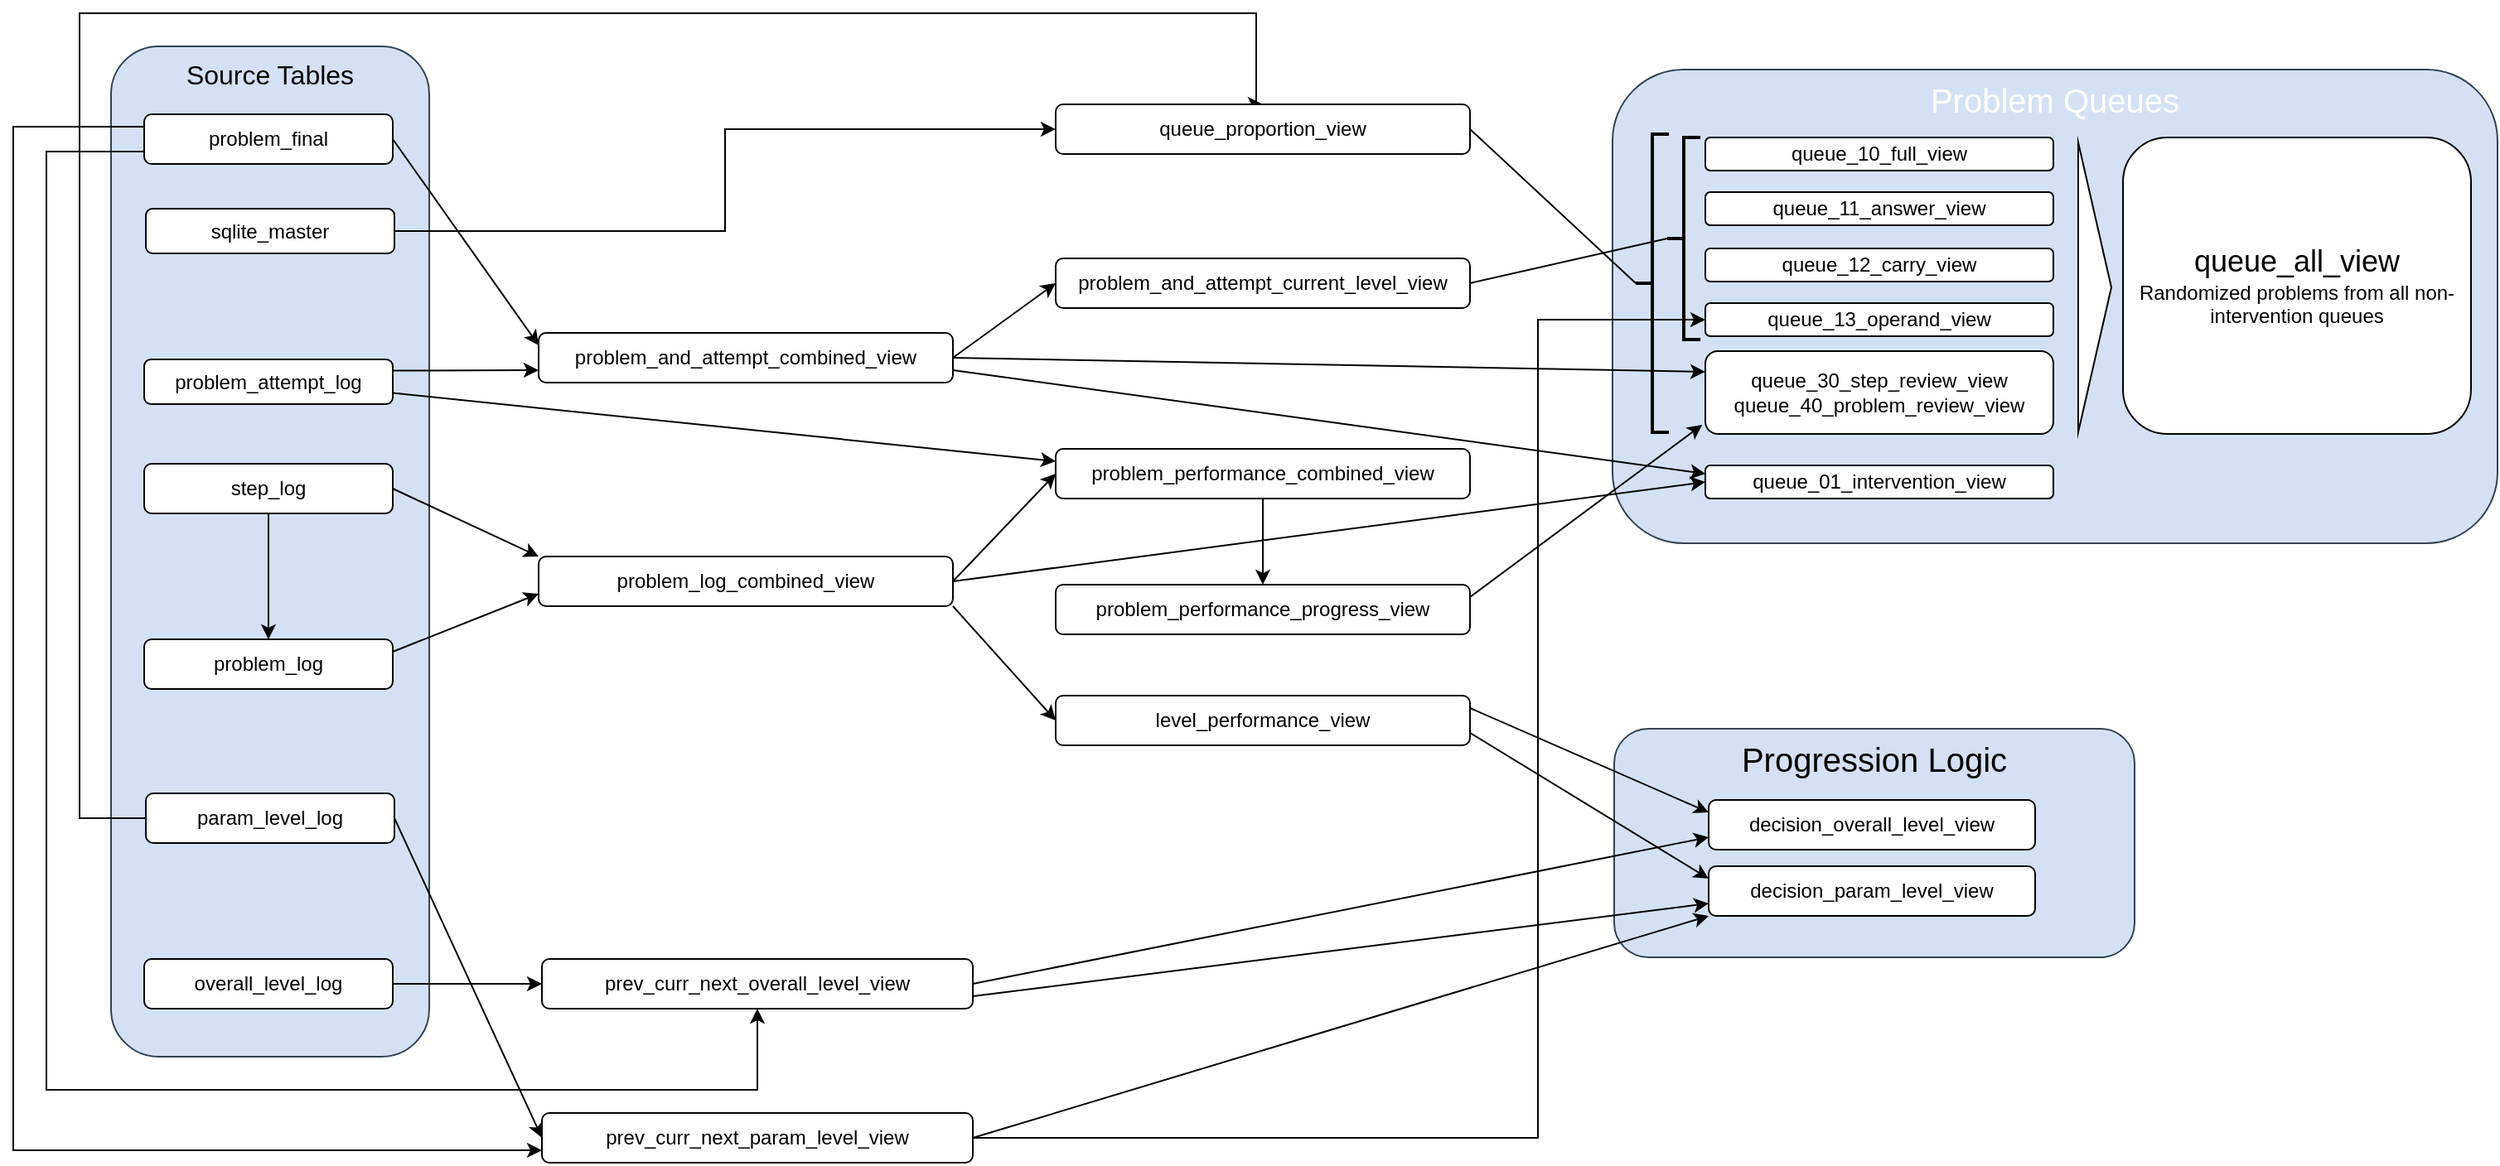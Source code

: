 <mxfile version="27.0.2">
  <diagram name="Page-1" id="GBL-FTdGxKNh3flsDpej">
    <mxGraphModel dx="2526" dy="774" grid="1" gridSize="10" guides="1" tooltips="1" connect="1" arrows="1" fold="1" page="1" pageScale="1" pageWidth="1100" pageHeight="850" math="0" shadow="0">
      <root>
        <mxCell id="0" />
        <mxCell id="1" parent="0" />
        <mxCell id="mYvSoDIpV9AA7xkCmXTC-46" value="&lt;font style=&quot;font-size: 16px;&quot;&gt;Source Tables&lt;/font&gt;" style="rounded=1;whiteSpace=wrap;html=1;fillColor=#D4E1F5;fontColor=#030303;strokeColor=#314354;verticalAlign=top;fontSize=18;" parent="1" vertex="1">
          <mxGeometry x="29" y="60" width="192" height="610" as="geometry" />
        </mxCell>
        <mxCell id="mYvSoDIpV9AA7xkCmXTC-45" value="&lt;font style=&quot;font-size: 20px;&quot;&gt;Progression Logic&lt;/font&gt;" style="rounded=1;whiteSpace=wrap;html=1;fillColor=#D4E1F5;fontColor=#030303;strokeColor=#314354;verticalAlign=top;fontSize=18;" parent="1" vertex="1">
          <mxGeometry x="936" y="472" width="314" height="138" as="geometry" />
        </mxCell>
        <mxCell id="mYvSoDIpV9AA7xkCmXTC-44" value="&lt;font style=&quot;font-size: 20px;&quot;&gt;Problem Queues&lt;/font&gt;" style="rounded=1;whiteSpace=wrap;html=1;fillColor=#D4E1F5;fontColor=light-dark(#ffffff, #030303);strokeColor=#314354;verticalAlign=top;fontSize=18;" parent="1" vertex="1">
          <mxGeometry x="935" y="74" width="534" height="286" as="geometry" />
        </mxCell>
        <mxCell id="mYvSoDIpV9AA7xkCmXTC-1" value="step_log" style="rounded=1;whiteSpace=wrap;html=1;" parent="1" vertex="1">
          <mxGeometry x="49" y="312" width="150" height="30" as="geometry" />
        </mxCell>
        <mxCell id="mYvSoDIpV9AA7xkCmXTC-2" value="problem_log" style="rounded=1;whiteSpace=wrap;html=1;" parent="1" vertex="1">
          <mxGeometry x="49" y="418" width="150" height="30" as="geometry" />
        </mxCell>
        <mxCell id="mYvSoDIpV9AA7xkCmXTC-3" value="" style="endArrow=classic;html=1;rounded=0;exitX=0.5;exitY=1;exitDx=0;exitDy=0;" parent="1" source="mYvSoDIpV9AA7xkCmXTC-1" target="mYvSoDIpV9AA7xkCmXTC-2" edge="1">
          <mxGeometry width="50" height="50" relative="1" as="geometry">
            <mxPoint x="399" y="502" as="sourcePoint" />
            <mxPoint x="449" y="452" as="targetPoint" />
          </mxGeometry>
        </mxCell>
        <mxCell id="mYvSoDIpV9AA7xkCmXTC-4" value="problem_log_combined_view" style="rounded=1;whiteSpace=wrap;html=1;spacingRight=3;spacingLeft=3;" parent="1" vertex="1">
          <mxGeometry x="287" y="368" width="250" height="30" as="geometry" />
        </mxCell>
        <mxCell id="mYvSoDIpV9AA7xkCmXTC-5" value="" style="endArrow=classic;html=1;rounded=0;exitX=1;exitY=0.5;exitDx=0;exitDy=0;entryX=0;entryY=0;entryDx=0;entryDy=0;" parent="1" source="mYvSoDIpV9AA7xkCmXTC-1" target="mYvSoDIpV9AA7xkCmXTC-4" edge="1">
          <mxGeometry width="50" height="50" relative="1" as="geometry">
            <mxPoint x="413" y="502" as="sourcePoint" />
            <mxPoint x="463" y="452" as="targetPoint" />
          </mxGeometry>
        </mxCell>
        <mxCell id="mYvSoDIpV9AA7xkCmXTC-6" value="" style="endArrow=classic;html=1;rounded=0;exitX=1;exitY=0.25;exitDx=0;exitDy=0;entryX=0;entryY=0.75;entryDx=0;entryDy=0;" parent="1" source="mYvSoDIpV9AA7xkCmXTC-2" target="mYvSoDIpV9AA7xkCmXTC-4" edge="1">
          <mxGeometry width="50" height="50" relative="1" as="geometry">
            <mxPoint x="193" y="322" as="sourcePoint" />
            <mxPoint x="233" y="387" as="targetPoint" />
          </mxGeometry>
        </mxCell>
        <mxCell id="mYvSoDIpV9AA7xkCmXTC-7" value="problem_attempt_log" style="rounded=1;whiteSpace=wrap;html=1;spacingLeft=3;spacingRight=3;" parent="1" vertex="1">
          <mxGeometry x="49" y="249" width="150" height="27" as="geometry" />
        </mxCell>
        <mxCell id="mYvSoDIpV9AA7xkCmXTC-8" value="problem_performance_combined_view" style="rounded=1;whiteSpace=wrap;html=1;spacingRight=3;spacingLeft=3;" parent="1" vertex="1">
          <mxGeometry x="599" y="303" width="250" height="30" as="geometry" />
        </mxCell>
        <mxCell id="mYvSoDIpV9AA7xkCmXTC-9" value="" style="endArrow=classic;html=1;rounded=0;exitX=1;exitY=0.75;exitDx=0;exitDy=0;entryX=0;entryY=0.25;entryDx=0;entryDy=0;" parent="1" source="mYvSoDIpV9AA7xkCmXTC-7" target="mYvSoDIpV9AA7xkCmXTC-8" edge="1">
          <mxGeometry width="50" height="50" relative="1" as="geometry">
            <mxPoint x="223" y="255" as="sourcePoint" />
            <mxPoint x="281" y="290" as="targetPoint" />
          </mxGeometry>
        </mxCell>
        <mxCell id="mYvSoDIpV9AA7xkCmXTC-10" value="" style="endArrow=classic;html=1;rounded=0;exitX=1;exitY=0.5;exitDx=0;exitDy=0;entryX=0;entryY=0.5;entryDx=0;entryDy=0;" parent="1" source="mYvSoDIpV9AA7xkCmXTC-4" target="mYvSoDIpV9AA7xkCmXTC-8" edge="1">
          <mxGeometry width="50" height="50" relative="1" as="geometry">
            <mxPoint x="247" y="337" as="sourcePoint" />
            <mxPoint x="305" y="372" as="targetPoint" />
          </mxGeometry>
        </mxCell>
        <mxCell id="mYvSoDIpV9AA7xkCmXTC-11" value="problem_performance_progress_view" style="rounded=1;whiteSpace=wrap;html=1;spacingRight=3;spacingLeft=3;" parent="1" vertex="1">
          <mxGeometry x="599" y="385" width="250" height="30" as="geometry" />
        </mxCell>
        <mxCell id="mYvSoDIpV9AA7xkCmXTC-12" value="" style="endArrow=classic;html=1;rounded=0;exitX=0.5;exitY=1;exitDx=0;exitDy=0;entryX=0.5;entryY=0;entryDx=0;entryDy=0;" parent="1" source="mYvSoDIpV9AA7xkCmXTC-8" target="mYvSoDIpV9AA7xkCmXTC-11" edge="1">
          <mxGeometry width="50" height="50" relative="1" as="geometry">
            <mxPoint x="560" y="314" as="sourcePoint" />
            <mxPoint x="622" y="314" as="targetPoint" />
          </mxGeometry>
        </mxCell>
        <mxCell id="mYvSoDIpV9AA7xkCmXTC-13" value="level_performance_view" style="rounded=1;whiteSpace=wrap;html=1;spacingRight=3;spacingLeft=3;" parent="1" vertex="1">
          <mxGeometry x="599" y="452" width="250" height="30" as="geometry" />
        </mxCell>
        <mxCell id="mYvSoDIpV9AA7xkCmXTC-14" value="" style="endArrow=classic;html=1;rounded=0;entryX=0;entryY=0.5;entryDx=0;entryDy=0;exitX=1;exitY=1;exitDx=0;exitDy=0;" parent="1" source="mYvSoDIpV9AA7xkCmXTC-4" target="mYvSoDIpV9AA7xkCmXTC-13" edge="1">
          <mxGeometry width="50" height="50" relative="1" as="geometry">
            <mxPoint x="247" y="247" as="sourcePoint" />
            <mxPoint x="517" y="372" as="targetPoint" />
          </mxGeometry>
        </mxCell>
        <mxCell id="nkwBMkbIPw3e_FjHOo76-14" style="edgeStyle=orthogonalEdgeStyle;rounded=0;orthogonalLoop=1;jettySize=auto;html=1;exitX=0;exitY=0.25;exitDx=0;exitDy=0;entryX=0;entryY=0.75;entryDx=0;entryDy=0;" parent="1" source="mYvSoDIpV9AA7xkCmXTC-17" target="nkwBMkbIPw3e_FjHOo76-6" edge="1">
          <mxGeometry relative="1" as="geometry">
            <Array as="points">
              <mxPoint x="-30" y="108" />
              <mxPoint x="-30" y="726" />
            </Array>
          </mxGeometry>
        </mxCell>
        <mxCell id="QaGjVA8-2h8eWTiUy8LJ-34" style="edgeStyle=orthogonalEdgeStyle;rounded=0;orthogonalLoop=1;jettySize=auto;html=1;exitX=0;exitY=0.75;exitDx=0;exitDy=0;entryX=0.5;entryY=1;entryDx=0;entryDy=0;" parent="1" source="mYvSoDIpV9AA7xkCmXTC-17" target="nkwBMkbIPw3e_FjHOo76-1" edge="1">
          <mxGeometry relative="1" as="geometry">
            <Array as="points">
              <mxPoint x="-10" y="124" />
              <mxPoint x="-10" y="690" />
              <mxPoint x="419" y="690" />
            </Array>
          </mxGeometry>
        </mxCell>
        <mxCell id="mYvSoDIpV9AA7xkCmXTC-17" value="problem_final" style="rounded=1;whiteSpace=wrap;html=1;spacingLeft=3;spacingRight=3;" parent="1" vertex="1">
          <mxGeometry x="49" y="101" width="150" height="30" as="geometry" />
        </mxCell>
        <mxCell id="mYvSoDIpV9AA7xkCmXTC-18" value="problem_and_attempt_combined_view" style="rounded=1;whiteSpace=wrap;html=1;spacingRight=3;spacingLeft=3;strokeColor=default;align=center;verticalAlign=middle;fontFamily=Helvetica;fontSize=12;fontColor=default;fillColor=default;" parent="1" vertex="1">
          <mxGeometry x="287" y="233" width="250" height="30" as="geometry" />
        </mxCell>
        <mxCell id="mYvSoDIpV9AA7xkCmXTC-19" value="" style="endArrow=classic;html=1;rounded=0;exitX=1;exitY=0.25;exitDx=0;exitDy=0;entryX=0;entryY=0.75;entryDx=0;entryDy=0;" parent="1" source="mYvSoDIpV9AA7xkCmXTC-7" target="mYvSoDIpV9AA7xkCmXTC-18" edge="1">
          <mxGeometry width="50" height="50" relative="1" as="geometry">
            <mxPoint x="223" y="165" as="sourcePoint" />
            <mxPoint x="520" y="290" as="targetPoint" />
          </mxGeometry>
        </mxCell>
        <mxCell id="mYvSoDIpV9AA7xkCmXTC-20" value="" style="endArrow=classic;html=1;rounded=0;exitX=1;exitY=0.5;exitDx=0;exitDy=0;entryX=0;entryY=0.25;entryDx=0;entryDy=0;" parent="1" source="mYvSoDIpV9AA7xkCmXTC-17" target="mYvSoDIpV9AA7xkCmXTC-18" edge="1">
          <mxGeometry width="50" height="50" relative="1" as="geometry">
            <mxPoint x="233" y="175" as="sourcePoint" />
            <mxPoint x="530" y="300" as="targetPoint" />
          </mxGeometry>
        </mxCell>
        <mxCell id="mYvSoDIpV9AA7xkCmXTC-21" value="problem_and_attempt_current_level_view" style="rounded=1;whiteSpace=wrap;html=1;spacingRight=3;spacingLeft=3;strokeColor=default;align=center;verticalAlign=middle;fontFamily=Helvetica;fontSize=12;fontColor=default;fillColor=default;" parent="1" vertex="1">
          <mxGeometry x="599" y="188" width="250" height="30" as="geometry" />
        </mxCell>
        <mxCell id="mYvSoDIpV9AA7xkCmXTC-22" value="queue_10_full_view" style="rounded=1;whiteSpace=wrap;html=1;spacingRight=3;spacingLeft=3;strokeColor=default;align=center;verticalAlign=middle;fontFamily=Helvetica;fontSize=12;fontColor=default;fillColor=default;" parent="1" vertex="1">
          <mxGeometry x="991" y="115" width="210" height="20" as="geometry" />
        </mxCell>
        <mxCell id="mYvSoDIpV9AA7xkCmXTC-23" value="queue_11_answer_view" style="rounded=1;whiteSpace=wrap;html=1;spacingRight=3;spacingLeft=3;strokeColor=default;align=center;verticalAlign=middle;fontFamily=Helvetica;fontSize=12;fontColor=default;fillColor=default;" parent="1" vertex="1">
          <mxGeometry x="991" y="148" width="210" height="20" as="geometry" />
        </mxCell>
        <mxCell id="mYvSoDIpV9AA7xkCmXTC-24" value="queue_12_carry_view" style="rounded=1;whiteSpace=wrap;html=1;spacingRight=3;spacingLeft=3;strokeColor=default;align=center;verticalAlign=middle;fontFamily=Helvetica;fontSize=12;fontColor=default;fillColor=default;" parent="1" vertex="1">
          <mxGeometry x="991" y="182" width="210" height="20" as="geometry" />
        </mxCell>
        <mxCell id="mYvSoDIpV9AA7xkCmXTC-25" value="queue_13_operand_view" style="rounded=1;whiteSpace=wrap;html=1;spacingRight=3;spacingLeft=3;strokeColor=default;align=center;verticalAlign=middle;fontFamily=Helvetica;fontSize=12;fontColor=default;fillColor=default;" parent="1" vertex="1">
          <mxGeometry x="991" y="215" width="210" height="20" as="geometry" />
        </mxCell>
        <mxCell id="mYvSoDIpV9AA7xkCmXTC-26" value="" style="endArrow=classic;html=1;rounded=0;entryX=0;entryY=0.5;entryDx=0;entryDy=0;exitX=1;exitY=0.5;exitDx=0;exitDy=0;" parent="1" source="mYvSoDIpV9AA7xkCmXTC-18" target="mYvSoDIpV9AA7xkCmXTC-21" edge="1">
          <mxGeometry width="50" height="50" relative="1" as="geometry">
            <mxPoint x="517" y="155" as="sourcePoint" />
            <mxPoint x="293" y="104" as="targetPoint" />
          </mxGeometry>
        </mxCell>
        <mxCell id="mYvSoDIpV9AA7xkCmXTC-27" value="queue_30_step_review_view&lt;div&gt;queue_40_problem_review_view&lt;/div&gt;" style="rounded=1;whiteSpace=wrap;html=1;spacingRight=3;spacingLeft=3;" parent="1" vertex="1">
          <mxGeometry x="991" y="244" width="210" height="50" as="geometry" />
        </mxCell>
        <mxCell id="mYvSoDIpV9AA7xkCmXTC-28" value="" style="endArrow=classic;html=1;rounded=0;exitX=1;exitY=0.5;exitDx=0;exitDy=0;entryX=0;entryY=0.25;entryDx=0;entryDy=0;" parent="1" source="mYvSoDIpV9AA7xkCmXTC-18" target="mYvSoDIpV9AA7xkCmXTC-27" edge="1">
          <mxGeometry width="50" height="50" relative="1" as="geometry">
            <mxPoint x="486" y="118" as="sourcePoint" />
            <mxPoint x="526" y="73" as="targetPoint" />
          </mxGeometry>
        </mxCell>
        <mxCell id="mYvSoDIpV9AA7xkCmXTC-29" value="" style="endArrow=classic;html=1;rounded=0;exitX=1;exitY=0.25;exitDx=0;exitDy=0;entryX=-0.009;entryY=0.889;entryDx=0;entryDy=0;entryPerimeter=0;" parent="1" source="mYvSoDIpV9AA7xkCmXTC-11" target="mYvSoDIpV9AA7xkCmXTC-27" edge="1">
          <mxGeometry width="50" height="50" relative="1" as="geometry">
            <mxPoint x="471" y="387" as="sourcePoint" />
            <mxPoint x="885" y="292" as="targetPoint" />
          </mxGeometry>
        </mxCell>
        <mxCell id="mYvSoDIpV9AA7xkCmXTC-34" value="decision_overall_level_view" style="rounded=1;whiteSpace=wrap;html=1;spacingRight=3;spacingLeft=3;" parent="1" vertex="1">
          <mxGeometry x="993" y="515" width="197" height="30" as="geometry" />
        </mxCell>
        <mxCell id="mYvSoDIpV9AA7xkCmXTC-35" value="overall_level_log" style="rounded=1;whiteSpace=wrap;html=1;" parent="1" vertex="1">
          <mxGeometry x="49" y="611" width="150" height="30" as="geometry" />
        </mxCell>
        <mxCell id="mYvSoDIpV9AA7xkCmXTC-37" value="" style="endArrow=classic;html=1;rounded=0;exitX=1;exitY=0.25;exitDx=0;exitDy=0;entryX=0;entryY=0.25;entryDx=0;entryDy=0;" parent="1" source="mYvSoDIpV9AA7xkCmXTC-13" target="mYvSoDIpV9AA7xkCmXTC-34" edge="1">
          <mxGeometry width="50" height="50" relative="1" as="geometry">
            <mxPoint x="824" y="348" as="sourcePoint" />
            <mxPoint x="906" y="324" as="targetPoint" />
          </mxGeometry>
        </mxCell>
        <mxCell id="nkwBMkbIPw3e_FjHOo76-1" value="prev_curr_next_overall_level_view" style="rounded=1;whiteSpace=wrap;html=1;spacingRight=3;spacingLeft=3;" parent="1" vertex="1">
          <mxGeometry x="289" y="611" width="260" height="30" as="geometry" />
        </mxCell>
        <mxCell id="nkwBMkbIPw3e_FjHOo76-2" value="" style="endArrow=classic;html=1;rounded=0;exitX=1;exitY=0.5;exitDx=0;exitDy=0;entryX=0;entryY=0.5;entryDx=0;entryDy=0;" parent="1" source="mYvSoDIpV9AA7xkCmXTC-35" target="nkwBMkbIPw3e_FjHOo76-1" edge="1">
          <mxGeometry width="50" height="50" relative="1" as="geometry">
            <mxPoint x="223" y="548" as="sourcePoint" />
            <mxPoint x="915" y="556" as="targetPoint" />
          </mxGeometry>
        </mxCell>
        <mxCell id="8y1HY_7kOFdwQHltFke0-1" style="edgeStyle=orthogonalEdgeStyle;rounded=0;orthogonalLoop=1;jettySize=auto;html=1;exitX=1;exitY=0.5;exitDx=0;exitDy=0;entryX=0;entryY=0.5;entryDx=0;entryDy=0;" parent="1" source="nkwBMkbIPw3e_FjHOo76-6" target="mYvSoDIpV9AA7xkCmXTC-25" edge="1">
          <mxGeometry relative="1" as="geometry">
            <Array as="points">
              <mxPoint x="890" y="719" />
              <mxPoint x="890" y="225" />
            </Array>
          </mxGeometry>
        </mxCell>
        <mxCell id="nkwBMkbIPw3e_FjHOo76-6" value="prev_curr_next_param_level_view" style="rounded=1;whiteSpace=wrap;html=1;spacingRight=3;spacingLeft=3;" parent="1" vertex="1">
          <mxGeometry x="289" y="704" width="260" height="30" as="geometry" />
        </mxCell>
        <mxCell id="QaGjVA8-2h8eWTiUy8LJ-33" style="edgeStyle=orthogonalEdgeStyle;rounded=0;orthogonalLoop=1;jettySize=auto;html=1;exitX=0;exitY=0.5;exitDx=0;exitDy=0;entryX=0.5;entryY=0;entryDx=0;entryDy=0;" parent="1" source="nkwBMkbIPw3e_FjHOo76-12" target="QaGjVA8-2h8eWTiUy8LJ-4" edge="1">
          <mxGeometry relative="1" as="geometry">
            <Array as="points">
              <mxPoint x="10" y="526" />
              <mxPoint x="10" y="40" />
              <mxPoint x="720" y="40" />
            </Array>
          </mxGeometry>
        </mxCell>
        <mxCell id="nkwBMkbIPw3e_FjHOo76-12" value="param_level_log" style="rounded=1;whiteSpace=wrap;html=1;" parent="1" vertex="1">
          <mxGeometry x="50" y="511" width="150" height="30" as="geometry" />
        </mxCell>
        <mxCell id="nkwBMkbIPw3e_FjHOo76-13" value="" style="endArrow=classic;html=1;rounded=0;entryX=0;entryY=0.5;entryDx=0;entryDy=0;exitX=1;exitY=0.5;exitDx=0;exitDy=0;" parent="1" source="nkwBMkbIPw3e_FjHOo76-12" target="nkwBMkbIPw3e_FjHOo76-6" edge="1">
          <mxGeometry width="50" height="50" relative="1" as="geometry">
            <mxPoint x="223" y="548" as="sourcePoint" />
            <mxPoint x="608" y="556" as="targetPoint" />
          </mxGeometry>
        </mxCell>
        <mxCell id="2Y6EEMF6p_rSR_EKe2OT-1" value="decision_param_level_view" style="rounded=1;whiteSpace=wrap;html=1;spacingRight=3;spacingLeft=3;" parent="1" vertex="1">
          <mxGeometry x="993" y="555" width="197" height="30" as="geometry" />
        </mxCell>
        <mxCell id="2Y6EEMF6p_rSR_EKe2OT-2" value="" style="endArrow=classic;html=1;rounded=0;exitX=1;exitY=0.5;exitDx=0;exitDy=0;entryX=0;entryY=1;entryDx=0;entryDy=0;" parent="1" source="nkwBMkbIPw3e_FjHOo76-6" target="2Y6EEMF6p_rSR_EKe2OT-1" edge="1">
          <mxGeometry width="50" height="50" relative="1" as="geometry">
            <mxPoint x="830" y="373" as="sourcePoint" />
            <mxPoint x="900" y="316" as="targetPoint" />
          </mxGeometry>
        </mxCell>
        <mxCell id="2Y6EEMF6p_rSR_EKe2OT-3" value="" style="endArrow=classic;html=1;rounded=0;entryX=0;entryY=0.75;entryDx=0;entryDy=0;exitX=1;exitY=0.75;exitDx=0;exitDy=0;" parent="1" source="nkwBMkbIPw3e_FjHOo76-1" target="2Y6EEMF6p_rSR_EKe2OT-1" edge="1">
          <mxGeometry width="50" height="50" relative="1" as="geometry">
            <mxPoint x="830" y="580" as="sourcePoint" />
            <mxPoint x="913" y="680" as="targetPoint" />
          </mxGeometry>
        </mxCell>
        <mxCell id="QaGjVA8-2h8eWTiUy8LJ-11" style="edgeStyle=orthogonalEdgeStyle;rounded=0;orthogonalLoop=1;jettySize=auto;html=1;exitX=1;exitY=0.5;exitDx=0;exitDy=0;entryX=0;entryY=0.5;entryDx=0;entryDy=0;" parent="1" source="QaGjVA8-2h8eWTiUy8LJ-1" target="QaGjVA8-2h8eWTiUy8LJ-4" edge="1">
          <mxGeometry relative="1" as="geometry" />
        </mxCell>
        <mxCell id="QaGjVA8-2h8eWTiUy8LJ-1" value="sqlite_master" style="rounded=1;whiteSpace=wrap;html=1;spacingLeft=3;spacingRight=3;" parent="1" vertex="1">
          <mxGeometry x="50" y="158" width="150" height="27" as="geometry" />
        </mxCell>
        <mxCell id="QaGjVA8-2h8eWTiUy8LJ-4" value="queue_proportion_view" style="rounded=1;whiteSpace=wrap;html=1;spacingRight=3;spacingLeft=3;strokeColor=default;align=center;verticalAlign=middle;fontFamily=Helvetica;fontSize=12;fontColor=default;fillColor=default;" parent="1" vertex="1">
          <mxGeometry x="599" y="95" width="250" height="30" as="geometry" />
        </mxCell>
        <mxCell id="QaGjVA8-2h8eWTiUy8LJ-14" value="&lt;font style=&quot;font-size: 18px;&quot;&gt;queue_all_view&lt;/font&gt;&lt;div&gt;&lt;font&gt;Randomized problems from all non-intervention queues&lt;/font&gt;&lt;/div&gt;" style="rounded=1;whiteSpace=wrap;html=1;spacingRight=3;spacingLeft=3;" parent="1" vertex="1">
          <mxGeometry x="1243" y="115" width="210" height="179" as="geometry" />
        </mxCell>
        <mxCell id="QaGjVA8-2h8eWTiUy8LJ-20" value="" style="triangle;whiteSpace=wrap;html=1;" parent="1" vertex="1">
          <mxGeometry x="1216" y="118" width="20" height="175" as="geometry" />
        </mxCell>
        <mxCell id="QaGjVA8-2h8eWTiUy8LJ-24" value="" style="strokeWidth=2;html=1;shape=mxgraph.flowchart.annotation_2;align=left;labelPosition=right;pointerEvents=1;" parent="1" vertex="1">
          <mxGeometry x="968" y="115" width="20" height="122" as="geometry" />
        </mxCell>
        <mxCell id="QaGjVA8-2h8eWTiUy8LJ-28" value="" style="endArrow=none;html=1;rounded=0;exitX=1;exitY=0.5;exitDx=0;exitDy=0;entryX=0;entryY=0.5;entryDx=0;entryDy=0;entryPerimeter=0;" parent="1" source="mYvSoDIpV9AA7xkCmXTC-21" target="QaGjVA8-2h8eWTiUy8LJ-24" edge="1">
          <mxGeometry width="50" height="50" relative="1" as="geometry">
            <mxPoint x="955" y="230" as="sourcePoint" />
            <mxPoint x="1005" y="180" as="targetPoint" />
          </mxGeometry>
        </mxCell>
        <mxCell id="QaGjVA8-2h8eWTiUy8LJ-29" value="" style="strokeWidth=2;html=1;shape=mxgraph.flowchart.annotation_2;align=left;labelPosition=right;pointerEvents=1;" parent="1" vertex="1">
          <mxGeometry x="949" y="113" width="20" height="180" as="geometry" />
        </mxCell>
        <mxCell id="QaGjVA8-2h8eWTiUy8LJ-32" value="" style="endArrow=none;html=1;rounded=0;exitX=1;exitY=0.5;exitDx=0;exitDy=0;entryX=0;entryY=0.5;entryDx=0;entryDy=0;entryPerimeter=0;" parent="1" source="QaGjVA8-2h8eWTiUy8LJ-4" target="QaGjVA8-2h8eWTiUy8LJ-29" edge="1">
          <mxGeometry width="50" height="50" relative="1" as="geometry">
            <mxPoint x="905" y="230" as="sourcePoint" />
            <mxPoint x="955" y="180" as="targetPoint" />
          </mxGeometry>
        </mxCell>
        <mxCell id="lRatflip634tnUCa7-IA-1" value="queue_01_intervention_view" style="rounded=1;whiteSpace=wrap;html=1;spacingRight=3;spacingLeft=3;strokeColor=default;align=center;verticalAlign=middle;fontFamily=Helvetica;fontSize=12;fontColor=default;fillColor=default;" parent="1" vertex="1">
          <mxGeometry x="991" y="313" width="210" height="20" as="geometry" />
        </mxCell>
        <mxCell id="lRatflip634tnUCa7-IA-2" value="" style="endArrow=classic;html=1;rounded=0;entryX=0;entryY=0.5;entryDx=0;entryDy=0;exitX=1;exitY=0.5;exitDx=0;exitDy=0;" parent="1" source="mYvSoDIpV9AA7xkCmXTC-4" target="lRatflip634tnUCa7-IA-1" edge="1">
          <mxGeometry width="50" height="50" relative="1" as="geometry">
            <mxPoint x="670" y="430" as="sourcePoint" />
            <mxPoint x="720" y="380" as="targetPoint" />
          </mxGeometry>
        </mxCell>
        <mxCell id="lRatflip634tnUCa7-IA-3" value="" style="endArrow=classic;html=1;rounded=0;exitX=1;exitY=0.75;exitDx=0;exitDy=0;entryX=0;entryY=0.25;entryDx=0;entryDy=0;" parent="1" source="mYvSoDIpV9AA7xkCmXTC-18" target="lRatflip634tnUCa7-IA-1" edge="1">
          <mxGeometry width="50" height="50" relative="1" as="geometry">
            <mxPoint x="209" y="279" as="sourcePoint" />
            <mxPoint x="616" y="313" as="targetPoint" />
          </mxGeometry>
        </mxCell>
        <mxCell id="NG-mDzEeoKTfWt6I-G7j-1" value="" style="endArrow=classic;html=1;rounded=0;entryX=0;entryY=0.75;entryDx=0;entryDy=0;exitX=1;exitY=0.5;exitDx=0;exitDy=0;" edge="1" parent="1" source="nkwBMkbIPw3e_FjHOo76-1" target="mYvSoDIpV9AA7xkCmXTC-34">
          <mxGeometry width="50" height="50" relative="1" as="geometry">
            <mxPoint x="559" y="644" as="sourcePoint" />
            <mxPoint x="1003" y="588" as="targetPoint" />
          </mxGeometry>
        </mxCell>
        <mxCell id="NG-mDzEeoKTfWt6I-G7j-2" value="" style="endArrow=classic;html=1;rounded=0;exitX=1;exitY=0.75;exitDx=0;exitDy=0;entryX=0;entryY=0.25;entryDx=0;entryDy=0;" edge="1" parent="1" source="mYvSoDIpV9AA7xkCmXTC-13" target="2Y6EEMF6p_rSR_EKe2OT-1">
          <mxGeometry width="50" height="50" relative="1" as="geometry">
            <mxPoint x="859" y="470" as="sourcePoint" />
            <mxPoint x="1003" y="533" as="targetPoint" />
          </mxGeometry>
        </mxCell>
      </root>
    </mxGraphModel>
  </diagram>
</mxfile>
